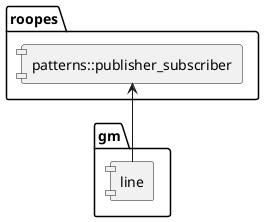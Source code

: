@startuml inter
skinparam componentStyle uml1

package "gm" as gm {
    component "line" as lin
}

package "roopes"  as roopes {
    component "patterns::publisher_subscriber" as rps
}

lin -u-> rps

@enduml